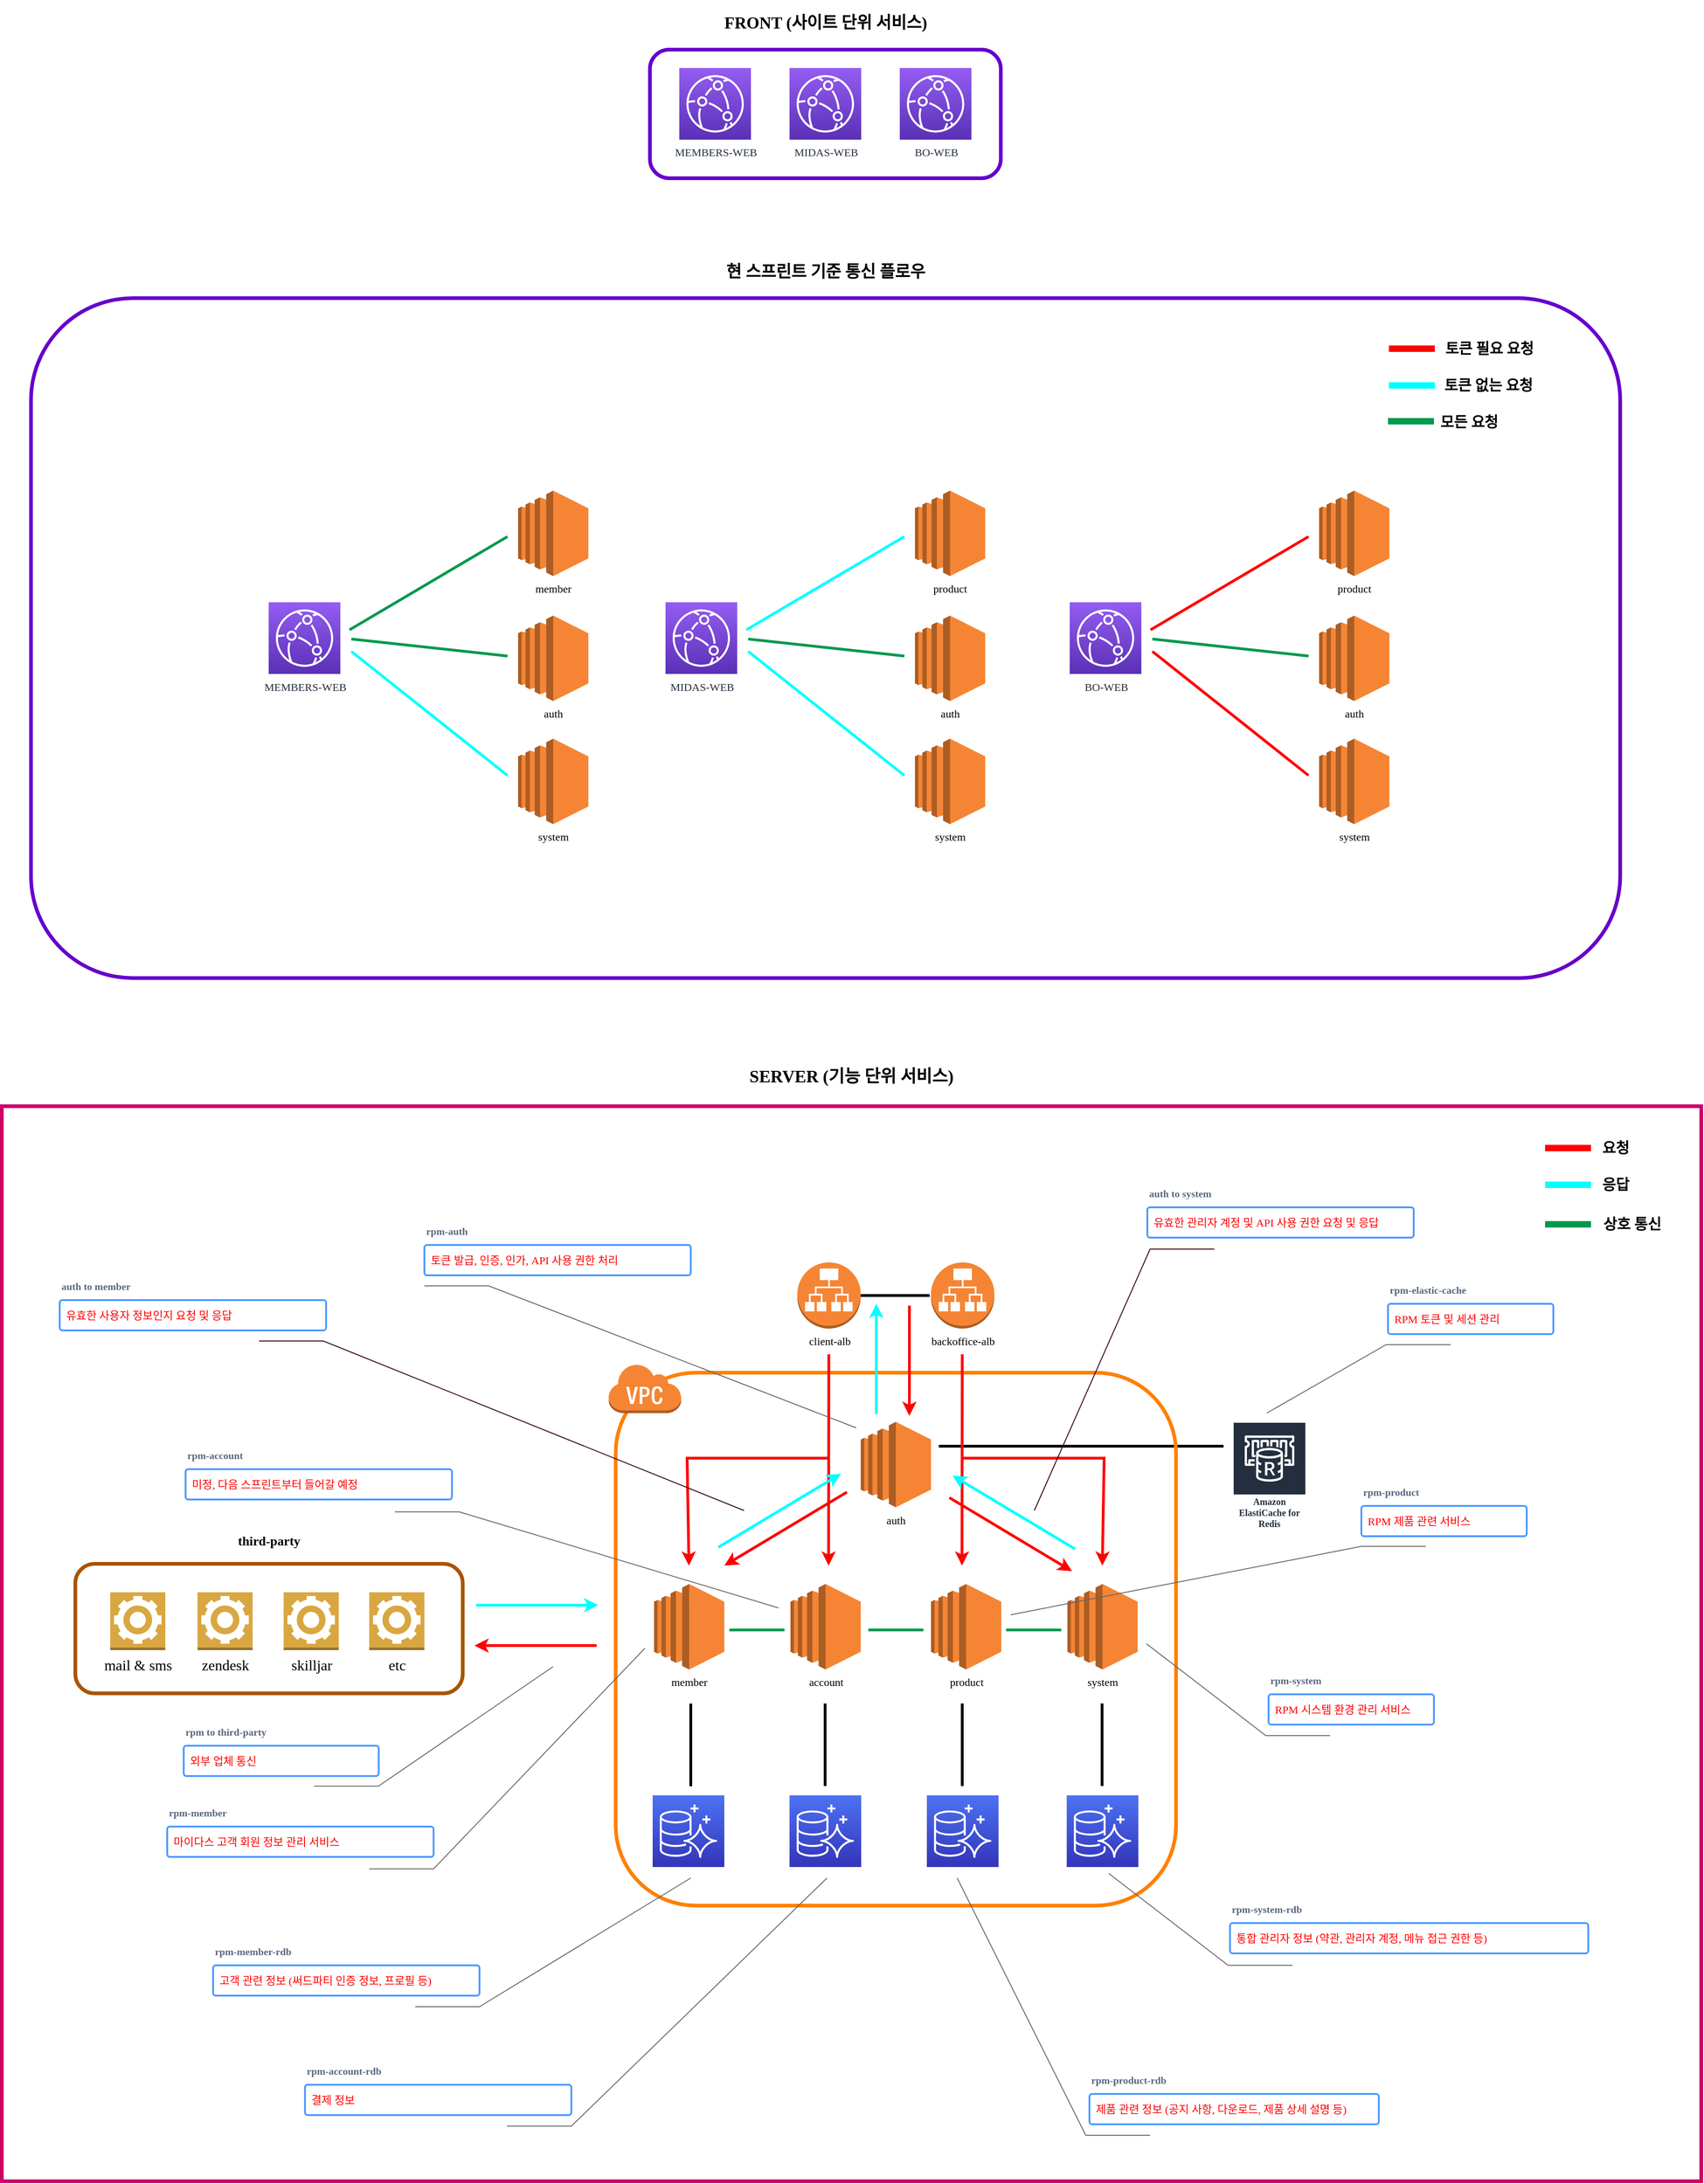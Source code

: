 <mxfile version="20.2.5" type="github">
  <diagram id="CEDhhPOFZJCGy8is60iT" name="페이지-1">
    <mxGraphModel dx="4264" dy="3039" grid="1" gridSize="10" guides="1" tooltips="1" connect="1" arrows="1" fold="1" page="1" pageScale="1" pageWidth="827" pageHeight="1169" math="0" shadow="0">
      <root>
        <mxCell id="0" />
        <mxCell id="1" parent="0" />
        <mxCell id="Dzdg2uz1OPXHUZHbZTjD-116" value="&lt;h2&gt;현 스프린트 기준 통신 플로우&lt;/h2&gt;" style="rounded=1;whiteSpace=wrap;fillColor=none;strokeWidth=4;strokeColor=#6600CC;labelPosition=center;verticalLabelPosition=top;align=center;verticalAlign=bottom;fontFamily=Tahoma;html=1;fontStyle=1" vertex="1" parent="1">
          <mxGeometry x="-528.25" y="-599.5" width="1730" height="740" as="geometry" />
        </mxCell>
        <mxCell id="Dzdg2uz1OPXHUZHbZTjD-112" value="&lt;h3&gt;&lt;font color=&quot;#000000&quot;&gt;SERVER (기능 단위 서비스)&lt;/font&gt;&lt;/h3&gt;" style="rounded=0;whiteSpace=wrap;html=1;fontFamily=Tahoma;fontSize=16;fontColor=#FF0000;strokeColor=#CC0066;strokeWidth=4;fillColor=none;labelPosition=center;verticalLabelPosition=top;align=center;verticalAlign=bottom;" vertex="1" parent="1">
          <mxGeometry x="-560" y="280" width="1850" height="1170" as="geometry" />
        </mxCell>
        <mxCell id="Dzdg2uz1OPXHUZHbZTjD-134" value="&lt;h3&gt;third-party&lt;/h3&gt;" style="rounded=1;whiteSpace=wrap;fillColor=none;strokeWidth=4;strokeColor=#A85400;labelPosition=center;verticalLabelPosition=top;align=center;verticalAlign=bottom;fontFamily=Tahoma;html=1;fontStyle=1;fontColor=#000000;" vertex="1" parent="1">
          <mxGeometry x="-480" y="778" width="421.75" height="141" as="geometry" />
        </mxCell>
        <mxCell id="Dzdg2uz1OPXHUZHbZTjD-1" value="&lt;h2&gt;FRONT (사이트 단위 서비스)&lt;/h2&gt;" style="rounded=1;whiteSpace=wrap;fillColor=none;strokeWidth=4;strokeColor=#6600CC;labelPosition=center;verticalLabelPosition=top;align=center;verticalAlign=bottom;fontFamily=Tahoma;html=1;fontStyle=1" vertex="1" parent="1">
          <mxGeometry x="145.5" y="-870" width="382" height="140" as="geometry" />
        </mxCell>
        <mxCell id="Dzdg2uz1OPXHUZHbZTjD-45" value="" style="endArrow=none;html=1;rounded=0;fontFamily=Tahoma;fontSize=16;fontColor=#FF0000;strokeColor=#000000;strokeWidth=3;entryX=0.134;entryY=0.621;entryDx=0;entryDy=0;entryPerimeter=0;" edge="1" parent="1">
          <mxGeometry width="50" height="50" relative="1" as="geometry">
            <mxPoint x="770" y="650" as="sourcePoint" />
            <mxPoint x="460" y="650" as="targetPoint" />
          </mxGeometry>
        </mxCell>
        <mxCell id="Dzdg2uz1OPXHUZHbZTjD-18" value="&lt;h3&gt;&lt;br&gt;&lt;/h3&gt;" style="rounded=1;whiteSpace=wrap;fillColor=none;strokeWidth=4;strokeColor=#FF8000;labelPosition=center;verticalLabelPosition=top;align=center;verticalAlign=bottom;fontFamily=Tahoma;html=1;fontStyle=1;fontColor=#FF8000;" vertex="1" parent="1">
          <mxGeometry x="108.25" y="570" width="610" height="580" as="geometry" />
        </mxCell>
        <mxCell id="5Zf7YVjjMwptCTnezBOh-1" value="MEMBERS-WEB" style="sketch=0;points=[[0,0,0],[0.25,0,0],[0.5,0,0],[0.75,0,0],[1,0,0],[0,1,0],[0.25,1,0],[0.5,1,0],[0.75,1,0],[1,1,0],[0,0.25,0],[0,0.5,0],[0,0.75,0],[1,0.25,0],[1,0.5,0],[1,0.75,0]];outlineConnect=0;fontColor=#232F3E;gradientColor=#945DF2;gradientDirection=north;fillColor=#5A30B5;strokeColor=#ffffff;dashed=0;verticalLabelPosition=bottom;verticalAlign=top;align=center;html=1;fontSize=12;fontStyle=0;aspect=fixed;shape=mxgraph.aws4.resourceIcon;resIcon=mxgraph.aws4.cloudfront;fontFamily=Tahoma;" parent="1" vertex="1">
          <mxGeometry x="177.5" y="-850" width="78" height="78" as="geometry" />
        </mxCell>
        <mxCell id="5Zf7YVjjMwptCTnezBOh-2" value="MIDAS-WEB" style="sketch=0;points=[[0,0,0],[0.25,0,0],[0.5,0,0],[0.75,0,0],[1,0,0],[0,1,0],[0.25,1,0],[0.5,1,0],[0.75,1,0],[1,1,0],[0,0.25,0],[0,0.5,0],[0,0.75,0],[1,0.25,0],[1,0.5,0],[1,0.75,0]];outlineConnect=0;fontColor=#232F3E;gradientColor=#945DF2;gradientDirection=north;fillColor=#5A30B5;strokeColor=#ffffff;dashed=0;verticalLabelPosition=bottom;verticalAlign=top;align=center;html=1;fontSize=12;fontStyle=0;aspect=fixed;shape=mxgraph.aws4.resourceIcon;resIcon=mxgraph.aws4.cloudfront;fontFamily=Tahoma;" parent="1" vertex="1">
          <mxGeometry x="297.5" y="-850" width="78" height="78" as="geometry" />
        </mxCell>
        <mxCell id="5Zf7YVjjMwptCTnezBOh-3" value="BO-WEB" style="sketch=0;points=[[0,0,0],[0.25,0,0],[0.5,0,0],[0.75,0,0],[1,0,0],[0,1,0],[0.25,1,0],[0.5,1,0],[0.75,1,0],[1,1,0],[0,0.25,0],[0,0.5,0],[0,0.75,0],[1,0.25,0],[1,0.5,0],[1,0.75,0]];outlineConnect=0;fontColor=#232F3E;gradientColor=#945DF2;gradientDirection=north;fillColor=#5A30B5;strokeColor=#ffffff;dashed=0;verticalLabelPosition=bottom;verticalAlign=top;align=center;html=1;fontSize=12;fontStyle=0;aspect=fixed;shape=mxgraph.aws4.resourceIcon;resIcon=mxgraph.aws4.cloudfront;fontFamily=Tahoma;" parent="1" vertex="1">
          <mxGeometry x="417.5" y="-850" width="78" height="78" as="geometry" />
        </mxCell>
        <mxCell id="Dzdg2uz1OPXHUZHbZTjD-4" value="client-alb" style="outlineConnect=0;dashed=0;verticalLabelPosition=bottom;verticalAlign=top;align=center;html=1;shape=mxgraph.aws3.application_load_balancer;fillColor=#F58534;gradientColor=none;fontFamily=Tahoma;strokeColor=#FF0000;strokeWidth=4;" vertex="1" parent="1">
          <mxGeometry x="306" y="450" width="69" height="72" as="geometry" />
        </mxCell>
        <mxCell id="Dzdg2uz1OPXHUZHbZTjD-5" value="backoffice-alb" style="outlineConnect=0;dashed=0;verticalLabelPosition=bottom;verticalAlign=top;align=center;html=1;shape=mxgraph.aws3.application_load_balancer;fillColor=#F58534;gradientColor=none;fontFamily=Tahoma;strokeColor=#FF0000;strokeWidth=4;" vertex="1" parent="1">
          <mxGeometry x="451.5" y="450" width="69" height="72" as="geometry" />
        </mxCell>
        <mxCell id="Dzdg2uz1OPXHUZHbZTjD-6" value="auth" style="outlineConnect=0;dashed=0;verticalLabelPosition=bottom;verticalAlign=top;align=center;html=1;shape=mxgraph.aws3.ec2;fillColor=#F58534;gradientColor=none;fontFamily=Tahoma;strokeColor=#FF0000;strokeWidth=4;" vertex="1" parent="1">
          <mxGeometry x="375" y="623.5" width="76.5" height="93" as="geometry" />
        </mxCell>
        <mxCell id="Dzdg2uz1OPXHUZHbZTjD-7" value="member" style="outlineConnect=0;dashed=0;verticalLabelPosition=bottom;verticalAlign=top;align=center;html=1;shape=mxgraph.aws3.ec2;fillColor=#F58534;gradientColor=none;fontFamily=Tahoma;strokeColor=#FF0000;strokeWidth=4;" vertex="1" parent="1">
          <mxGeometry x="150" y="800" width="76.5" height="93" as="geometry" />
        </mxCell>
        <mxCell id="Dzdg2uz1OPXHUZHbZTjD-8" value="account" style="outlineConnect=0;dashed=0;verticalLabelPosition=bottom;verticalAlign=top;align=center;html=1;shape=mxgraph.aws3.ec2;fillColor=#F58534;gradientColor=none;fontFamily=Tahoma;strokeColor=#FF0000;strokeWidth=4;" vertex="1" parent="1">
          <mxGeometry x="298.5" y="800" width="76.5" height="93" as="geometry" />
        </mxCell>
        <mxCell id="Dzdg2uz1OPXHUZHbZTjD-9" value="product" style="outlineConnect=0;dashed=0;verticalLabelPosition=bottom;verticalAlign=top;align=center;html=1;shape=mxgraph.aws3.ec2;fillColor=#F58534;gradientColor=none;fontFamily=Tahoma;strokeColor=#FF0000;strokeWidth=4;" vertex="1" parent="1">
          <mxGeometry x="451.5" y="800" width="76.5" height="93" as="geometry" />
        </mxCell>
        <mxCell id="Dzdg2uz1OPXHUZHbZTjD-10" value="system" style="outlineConnect=0;dashed=0;verticalLabelPosition=bottom;verticalAlign=top;align=center;html=1;shape=mxgraph.aws3.ec2;fillColor=#F58534;gradientColor=none;fontFamily=Tahoma;strokeColor=#FF0000;strokeWidth=4;" vertex="1" parent="1">
          <mxGeometry x="600" y="800" width="76.5" height="93" as="geometry" />
        </mxCell>
        <mxCell id="Dzdg2uz1OPXHUZHbZTjD-12" value="" style="sketch=0;points=[[0,0,0],[0.25,0,0],[0.5,0,0],[0.75,0,0],[1,0,0],[0,1,0],[0.25,1,0],[0.5,1,0],[0.75,1,0],[1,1,0],[0,0.25,0],[0,0.5,0],[0,0.75,0],[1,0.25,0],[1,0.5,0],[1,0.75,0]];outlineConnect=0;fontColor=#232F3E;gradientColor=#4D72F3;gradientDirection=north;fillColor=#3334B9;strokeColor=#ffffff;dashed=0;verticalLabelPosition=bottom;verticalAlign=top;align=center;html=1;fontSize=12;fontStyle=0;aspect=fixed;shape=mxgraph.aws4.resourceIcon;resIcon=mxgraph.aws4.aurora;fontFamily=Tahoma;" vertex="1" parent="1">
          <mxGeometry x="148.5" y="1030" width="78" height="78" as="geometry" />
        </mxCell>
        <mxCell id="Dzdg2uz1OPXHUZHbZTjD-13" value="" style="sketch=0;points=[[0,0,0],[0.25,0,0],[0.5,0,0],[0.75,0,0],[1,0,0],[0,1,0],[0.25,1,0],[0.5,1,0],[0.75,1,0],[1,1,0],[0,0.25,0],[0,0.5,0],[0,0.75,0],[1,0.25,0],[1,0.5,0],[1,0.75,0]];outlineConnect=0;fontColor=#232F3E;gradientColor=#4D72F3;gradientDirection=north;fillColor=#3334B9;strokeColor=#ffffff;dashed=0;verticalLabelPosition=bottom;verticalAlign=top;align=center;html=1;fontSize=12;fontStyle=0;aspect=fixed;shape=mxgraph.aws4.resourceIcon;resIcon=mxgraph.aws4.aurora;fontFamily=Tahoma;" vertex="1" parent="1">
          <mxGeometry x="297.5" y="1030" width="78" height="78" as="geometry" />
        </mxCell>
        <mxCell id="Dzdg2uz1OPXHUZHbZTjD-14" value="" style="sketch=0;points=[[0,0,0],[0.25,0,0],[0.5,0,0],[0.75,0,0],[1,0,0],[0,1,0],[0.25,1,0],[0.5,1,0],[0.75,1,0],[1,1,0],[0,0.25,0],[0,0.5,0],[0,0.75,0],[1,0.25,0],[1,0.5,0],[1,0.75,0]];outlineConnect=0;fontColor=#232F3E;gradientColor=#4D72F3;gradientDirection=north;fillColor=#3334B9;strokeColor=#ffffff;dashed=0;verticalLabelPosition=bottom;verticalAlign=top;align=center;html=1;fontSize=12;fontStyle=0;aspect=fixed;shape=mxgraph.aws4.resourceIcon;resIcon=mxgraph.aws4.aurora;fontFamily=Tahoma;" vertex="1" parent="1">
          <mxGeometry x="447" y="1030" width="78" height="78" as="geometry" />
        </mxCell>
        <mxCell id="Dzdg2uz1OPXHUZHbZTjD-15" value="" style="sketch=0;points=[[0,0,0],[0.25,0,0],[0.5,0,0],[0.75,0,0],[1,0,0],[0,1,0],[0.25,1,0],[0.5,1,0],[0.75,1,0],[1,1,0],[0,0.25,0],[0,0.5,0],[0,0.75,0],[1,0.25,0],[1,0.5,0],[1,0.75,0]];outlineConnect=0;fontColor=#232F3E;gradientColor=#4D72F3;gradientDirection=north;fillColor=#3334B9;strokeColor=#ffffff;dashed=0;verticalLabelPosition=bottom;verticalAlign=top;align=center;html=1;fontSize=12;fontStyle=0;aspect=fixed;shape=mxgraph.aws4.resourceIcon;resIcon=mxgraph.aws4.aurora;fontFamily=Tahoma;" vertex="1" parent="1">
          <mxGeometry x="599.25" y="1030" width="78" height="78" as="geometry" />
        </mxCell>
        <mxCell id="Dzdg2uz1OPXHUZHbZTjD-16" value="Amazon ElastiCache for Redis" style="sketch=0;outlineConnect=0;fontColor=#232F3E;gradientColor=none;strokeColor=#ffffff;fillColor=#232F3E;dashed=0;verticalLabelPosition=middle;verticalAlign=bottom;align=center;html=1;whiteSpace=wrap;fontSize=10;fontStyle=1;spacing=3;shape=mxgraph.aws4.productIcon;prIcon=mxgraph.aws4.elasticache_for_redis;fontFamily=Tahoma;" vertex="1" parent="1">
          <mxGeometry x="780" y="623.5" width="80" height="120" as="geometry" />
        </mxCell>
        <mxCell id="Dzdg2uz1OPXHUZHbZTjD-17" value="" style="outlineConnect=0;dashed=0;verticalLabelPosition=bottom;verticalAlign=top;align=center;html=1;shape=mxgraph.aws3.virtual_private_cloud;fillColor=#F58534;gradientColor=none;fontFamily=Tahoma;strokeColor=#FF0000;strokeWidth=4;" vertex="1" parent="1">
          <mxGeometry x="100" y="560" width="79.5" height="54" as="geometry" />
        </mxCell>
        <mxCell id="Dzdg2uz1OPXHUZHbZTjD-22" value="" style="endArrow=none;html=1;rounded=0;fontFamily=Tahoma;fontColor=#FF8000;strokeWidth=7;strokeColor=#00FFFF;" edge="1" parent="1">
          <mxGeometry width="50" height="50" relative="1" as="geometry">
            <mxPoint x="1120" y="365.5" as="sourcePoint" />
            <mxPoint x="1170" y="365.5" as="targetPoint" />
          </mxGeometry>
        </mxCell>
        <mxCell id="Dzdg2uz1OPXHUZHbZTjD-23" value="" style="endArrow=none;html=1;rounded=0;fontFamily=Tahoma;fontColor=#000000;strokeWidth=7;strokeColor=#FF0000;fontStyle=1;labelPosition=right;verticalLabelPosition=middle;align=left;verticalAlign=middle;spacingRight=10;" edge="1" parent="1">
          <mxGeometry width="50" height="50" relative="1" as="geometry">
            <mxPoint x="1120" y="325.5" as="sourcePoint" />
            <mxPoint x="1170" y="325.5" as="targetPoint" />
            <Array as="points">
              <mxPoint x="1150" y="325.5" />
            </Array>
          </mxGeometry>
        </mxCell>
        <mxCell id="Dzdg2uz1OPXHUZHbZTjD-24" value="&lt;span style=&quot;font-size: 16px;&quot;&gt;요청&lt;/span&gt;" style="text;html=1;strokeColor=none;fillColor=none;align=center;verticalAlign=middle;whiteSpace=wrap;rounded=0;fontFamily=Tahoma;fontColor=#000000;fontStyle=1;fontSize=16;" vertex="1" parent="1">
          <mxGeometry x="1167" y="310" width="60" height="30" as="geometry" />
        </mxCell>
        <mxCell id="Dzdg2uz1OPXHUZHbZTjD-25" value="&lt;span style=&quot;font-size: 16px;&quot;&gt;응답&lt;/span&gt;" style="text;html=1;strokeColor=none;fillColor=none;align=center;verticalAlign=middle;whiteSpace=wrap;rounded=0;fontFamily=Tahoma;fontColor=#000000;fontStyle=1;fontSize=16;" vertex="1" parent="1">
          <mxGeometry x="1167" y="350" width="60" height="30" as="geometry" />
        </mxCell>
        <mxCell id="Dzdg2uz1OPXHUZHbZTjD-27" value="" style="endArrow=none;html=1;rounded=0;fontFamily=Tahoma;fontSize=16;fontColor=#000000;strokeColor=#000000;strokeWidth=3;exitX=1;exitY=0.5;exitDx=0;exitDy=0;exitPerimeter=0;" edge="1" parent="1" source="Dzdg2uz1OPXHUZHbZTjD-4">
          <mxGeometry width="50" height="50" relative="1" as="geometry">
            <mxPoint x="390" y="620" as="sourcePoint" />
            <mxPoint x="450" y="486" as="targetPoint" />
          </mxGeometry>
        </mxCell>
        <mxCell id="Dzdg2uz1OPXHUZHbZTjD-30" value="" style="endArrow=classic;html=1;rounded=0;fontFamily=Tahoma;fontColor=#FF8000;strokeWidth=3;strokeColor=#00FFFF;" edge="1" parent="1">
          <mxGeometry width="50" height="50" relative="1" as="geometry">
            <mxPoint x="392" y="615" as="sourcePoint" />
            <mxPoint x="392" y="495" as="targetPoint" />
          </mxGeometry>
        </mxCell>
        <mxCell id="Dzdg2uz1OPXHUZHbZTjD-31" value="" style="endArrow=classic;html=1;rounded=0;fontFamily=Tahoma;fontColor=#FF0000;strokeWidth=3;strokeColor=#FF0000;" edge="1" parent="1">
          <mxGeometry width="50" height="50" relative="1" as="geometry">
            <mxPoint x="428" y="497" as="sourcePoint" />
            <mxPoint x="428" y="617" as="targetPoint" />
          </mxGeometry>
        </mxCell>
        <mxCell id="Dzdg2uz1OPXHUZHbZTjD-32" value="" style="endArrow=classic;html=1;rounded=0;fontFamily=Tahoma;fontColor=#FF0000;strokeWidth=3;strokeColor=#FF0000;entryX=0.618;entryY=0.362;entryDx=0;entryDy=0;entryPerimeter=0;" edge="1" parent="1" target="Dzdg2uz1OPXHUZHbZTjD-18">
          <mxGeometry width="50" height="50" relative="1" as="geometry">
            <mxPoint x="485.5" y="550" as="sourcePoint" />
            <mxPoint x="485.5" y="670" as="targetPoint" />
          </mxGeometry>
        </mxCell>
        <mxCell id="Dzdg2uz1OPXHUZHbZTjD-34" value="" style="endArrow=classic;html=1;rounded=0;fontFamily=Tahoma;fontColor=#FF0000;strokeWidth=3;strokeColor=#FF0000;" edge="1" parent="1">
          <mxGeometry width="50" height="50" relative="1" as="geometry">
            <mxPoint x="485.77" y="663.04" as="sourcePoint" />
            <mxPoint x="638" y="780" as="targetPoint" />
            <Array as="points">
              <mxPoint x="640" y="663" />
            </Array>
          </mxGeometry>
        </mxCell>
        <mxCell id="Dzdg2uz1OPXHUZHbZTjD-35" value="" style="endArrow=classic;html=1;rounded=0;fontFamily=Tahoma;fontColor=#FF0000;strokeWidth=3;strokeColor=#FF0000;entryX=0.618;entryY=0.362;entryDx=0;entryDy=0;entryPerimeter=0;" edge="1" parent="1">
          <mxGeometry width="50" height="50" relative="1" as="geometry">
            <mxPoint x="340.27" y="550" as="sourcePoint" />
            <mxPoint x="340.0" y="779.96" as="targetPoint" />
          </mxGeometry>
        </mxCell>
        <mxCell id="Dzdg2uz1OPXHUZHbZTjD-36" value="" style="endArrow=classic;html=1;rounded=0;fontFamily=Tahoma;fontColor=#FF0000;strokeWidth=3;strokeColor=#FF0000;" edge="1" parent="1">
          <mxGeometry width="50" height="50" relative="1" as="geometry">
            <mxPoint x="340.23" y="663.04" as="sourcePoint" />
            <mxPoint x="188.0" y="780" as="targetPoint" />
            <Array as="points">
              <mxPoint x="186.0" y="663" />
            </Array>
          </mxGeometry>
        </mxCell>
        <mxCell id="Dzdg2uz1OPXHUZHbZTjD-39" value="" style="endArrow=none;html=1;rounded=0;fontFamily=Tahoma;fontSize=16;fontColor=#FF0000;strokeColor=#000000;strokeWidth=3;entryX=0.134;entryY=0.621;entryDx=0;entryDy=0;entryPerimeter=0;exitX=0.134;exitY=0.776;exitDx=0;exitDy=0;exitPerimeter=0;" edge="1" parent="1" source="Dzdg2uz1OPXHUZHbZTjD-18" target="Dzdg2uz1OPXHUZHbZTjD-18">
          <mxGeometry width="50" height="50" relative="1" as="geometry">
            <mxPoint x="171" y="1000" as="sourcePoint" />
            <mxPoint x="221" y="950" as="targetPoint" />
          </mxGeometry>
        </mxCell>
        <mxCell id="Dzdg2uz1OPXHUZHbZTjD-42" value="" style="endArrow=none;html=1;rounded=0;fontFamily=Tahoma;fontSize=16;fontColor=#FF0000;strokeColor=#000000;strokeWidth=3;entryX=0.134;entryY=0.621;entryDx=0;entryDy=0;entryPerimeter=0;exitX=0.134;exitY=0.776;exitDx=0;exitDy=0;exitPerimeter=0;" edge="1" parent="1">
          <mxGeometry width="50" height="50" relative="1" as="geometry">
            <mxPoint x="336.25" y="1019.9" as="sourcePoint" />
            <mxPoint x="336.25" y="930.0" as="targetPoint" />
          </mxGeometry>
        </mxCell>
        <mxCell id="Dzdg2uz1OPXHUZHbZTjD-43" value="" style="endArrow=none;html=1;rounded=0;fontFamily=Tahoma;fontSize=16;fontColor=#FF0000;strokeColor=#000000;strokeWidth=3;entryX=0.134;entryY=0.621;entryDx=0;entryDy=0;entryPerimeter=0;exitX=0.134;exitY=0.776;exitDx=0;exitDy=0;exitPerimeter=0;" edge="1" parent="1">
          <mxGeometry width="50" height="50" relative="1" as="geometry">
            <mxPoint x="485.5" y="1019.9" as="sourcePoint" />
            <mxPoint x="485.5" y="930" as="targetPoint" />
          </mxGeometry>
        </mxCell>
        <mxCell id="Dzdg2uz1OPXHUZHbZTjD-44" value="" style="endArrow=none;html=1;rounded=0;fontFamily=Tahoma;fontSize=16;fontColor=#FF0000;strokeColor=#000000;strokeWidth=3;entryX=0.134;entryY=0.621;entryDx=0;entryDy=0;entryPerimeter=0;exitX=0.134;exitY=0.776;exitDx=0;exitDy=0;exitPerimeter=0;" edge="1" parent="1">
          <mxGeometry width="50" height="50" relative="1" as="geometry">
            <mxPoint x="637.75" y="1019.9" as="sourcePoint" />
            <mxPoint x="637.75" y="930" as="targetPoint" />
          </mxGeometry>
        </mxCell>
        <mxCell id="Dzdg2uz1OPXHUZHbZTjD-49" value="" style="strokeWidth=1;shadow=0;dashed=0;align=center;html=1;shape=mxgraph.mockup.text.callout;linkText=;textSize=17;textColor=#666666;callDir=NW;callStyle=line;fontSize=17;fontColor=#666666;align=left;verticalAlign=top;strokeColor=#666666;fontFamily=Tahoma;fillColor=none;" vertex="1" parent="1">
          <mxGeometry x="-100" y="450" width="470" height="180" as="geometry" />
        </mxCell>
        <mxCell id="Dzdg2uz1OPXHUZHbZTjD-50" value="rpm-auth" style="fillColor=none;strokeColor=none;html=1;fontSize=11;fontStyle=0;align=left;fontColor=#596780;fontStyle=1;fontSize=11;fontFamily=Tahoma;" vertex="1" parent="1">
          <mxGeometry x="-100" y="406" width="240" height="20" as="geometry" />
        </mxCell>
        <mxCell id="Dzdg2uz1OPXHUZHbZTjD-51" value="토큰 발급, 인증, 인가, API 사용 권한 처리" style="rounded=1;arcSize=9;align=left;spacingLeft=5;strokeColor=#4C9AFF;html=1;strokeWidth=2;fontSize=12;fontFamily=Tahoma;fontColor=#FF0000;fillColor=none;" vertex="1" parent="1">
          <mxGeometry x="-100" y="431" width="290" height="33" as="geometry" />
        </mxCell>
        <mxCell id="Dzdg2uz1OPXHUZHbZTjD-52" value="" style="strokeWidth=1;shadow=0;dashed=0;align=center;html=1;shape=mxgraph.mockup.text.callout;linkText=;textSize=17;textColor=#666666;callDir=SW;callStyle=line;fontSize=17;fontColor=#666666;align=left;verticalAlign=bottom;strokeColor=#666666;fontFamily=Tahoma;fillColor=none;" vertex="1" parent="1">
          <mxGeometry x="-160" y="870" width="300" height="240" as="geometry" />
        </mxCell>
        <mxCell id="Dzdg2uz1OPXHUZHbZTjD-54" value="rpm-member" style="fillColor=none;strokeColor=none;html=1;fontSize=11;fontStyle=0;align=left;fontColor=#596780;fontStyle=1;fontSize=11;fontFamily=Tahoma;" vertex="1" parent="1">
          <mxGeometry x="-380" y="1039" width="240" height="20" as="geometry" />
        </mxCell>
        <mxCell id="Dzdg2uz1OPXHUZHbZTjD-55" value="마이다스 고객 회원 정보 관리 서비스" style="rounded=1;arcSize=9;align=left;spacingLeft=5;strokeColor=#4C9AFF;html=1;strokeWidth=2;fontSize=12;fontFamily=Tahoma;fontColor=#FF0000;fillColor=none;" vertex="1" parent="1">
          <mxGeometry x="-380" y="1064" width="290" height="33" as="geometry" />
        </mxCell>
        <mxCell id="Dzdg2uz1OPXHUZHbZTjD-56" value="" style="strokeWidth=1;shadow=0;dashed=0;align=center;html=1;shape=mxgraph.mockup.text.callout;linkText=;textSize=17;textColor=#666666;callDir=SW;callStyle=line;fontSize=17;fontColor=#666666;align=left;verticalAlign=bottom;strokeColor=#666666;fontFamily=Tahoma;fillColor=none;" vertex="1" parent="1">
          <mxGeometry x="-110" y="1120" width="300" height="140" as="geometry" />
        </mxCell>
        <mxCell id="Dzdg2uz1OPXHUZHbZTjD-57" value="rpm-member-rdb" style="fillColor=none;strokeColor=none;html=1;fontSize=11;fontStyle=0;align=left;fontColor=#596780;fontStyle=1;fontSize=11;fontFamily=Tahoma;" vertex="1" parent="1">
          <mxGeometry x="-330" y="1190" width="240" height="20" as="geometry" />
        </mxCell>
        <mxCell id="Dzdg2uz1OPXHUZHbZTjD-58" value="고객 관련 정보 (써드파티 인증 정보, 프로필 등)" style="rounded=1;arcSize=9;align=left;spacingLeft=5;strokeColor=#4C9AFF;html=1;strokeWidth=2;fontSize=12;fontFamily=Tahoma;fontColor=#FF0000;fillColor=none;" vertex="1" parent="1">
          <mxGeometry x="-330" y="1215" width="290" height="33" as="geometry" />
        </mxCell>
        <mxCell id="Dzdg2uz1OPXHUZHbZTjD-59" value="" style="strokeWidth=1;shadow=0;dashed=0;align=center;html=1;shape=mxgraph.mockup.text.callout;linkText=;textSize=17;textColor=#666666;callDir=NW;callStyle=line;fontSize=17;fontColor=#666666;align=left;verticalAlign=top;strokeColor=#666666;fontFamily=Tahoma;fillColor=none;" vertex="1" parent="1">
          <mxGeometry x="-132" y="696" width="417.5" height="130" as="geometry" />
        </mxCell>
        <mxCell id="Dzdg2uz1OPXHUZHbZTjD-61" value="rpm-account" style="fillColor=none;strokeColor=none;html=1;fontSize=11;fontStyle=0;align=left;fontColor=#596780;fontStyle=1;fontSize=11;fontFamily=Tahoma;" vertex="1" parent="1">
          <mxGeometry x="-360" y="650" width="240" height="20" as="geometry" />
        </mxCell>
        <mxCell id="Dzdg2uz1OPXHUZHbZTjD-62" value="미정, 다음 스프린트부터 들어갈 예정" style="rounded=1;arcSize=9;align=left;spacingLeft=5;strokeColor=#4C9AFF;html=1;strokeWidth=2;fontSize=12;fontFamily=Tahoma;fontColor=#FF0000;fillColor=none;" vertex="1" parent="1">
          <mxGeometry x="-360" y="675" width="290" height="33" as="geometry" />
        </mxCell>
        <mxCell id="Dzdg2uz1OPXHUZHbZTjD-63" value="" style="strokeWidth=1;shadow=0;dashed=0;align=center;html=1;shape=mxgraph.mockup.text.callout;linkText=;textSize=17;textColor=#666666;callDir=SW;callStyle=line;fontSize=17;fontColor=#666666;align=left;verticalAlign=bottom;strokeColor=#666666;fontFamily=Tahoma;fillColor=none;" vertex="1" parent="1">
          <mxGeometry x="-10" y="1120" width="348.25" height="270" as="geometry" />
        </mxCell>
        <mxCell id="Dzdg2uz1OPXHUZHbZTjD-64" value="rpm-account-rdb" style="fillColor=none;strokeColor=none;html=1;fontSize=11;fontStyle=0;align=left;fontColor=#596780;fontStyle=1;fontSize=11;fontFamily=Tahoma;" vertex="1" parent="1">
          <mxGeometry x="-230" y="1320" width="240" height="20" as="geometry" />
        </mxCell>
        <mxCell id="Dzdg2uz1OPXHUZHbZTjD-65" value="결제 정보" style="rounded=1;arcSize=9;align=left;spacingLeft=5;strokeColor=#4C9AFF;html=1;strokeWidth=2;fontSize=12;fontFamily=Tahoma;fontColor=#FF0000;fillColor=none;" vertex="1" parent="1">
          <mxGeometry x="-230" y="1345" width="290" height="33" as="geometry" />
        </mxCell>
        <mxCell id="Dzdg2uz1OPXHUZHbZTjD-66" value="" style="strokeWidth=1;shadow=0;dashed=0;align=center;html=1;shape=mxgraph.mockup.text.callout;linkText=;textSize=17;textColor=#666666;callDir=NE;callStyle=line;fontSize=17;fontColor=#666666;align=right;verticalAlign=top;strokeColor=#666666;fontFamily=Tahoma;fillColor=none;" vertex="1" parent="1">
          <mxGeometry x="538.25" y="733.5" width="451.75" height="100" as="geometry" />
        </mxCell>
        <mxCell id="Dzdg2uz1OPXHUZHbZTjD-68" value="rpm-system" style="fillColor=none;strokeColor=none;html=1;fontSize=11;fontStyle=0;align=left;fontColor=#596780;fontStyle=1;fontSize=11;fontFamily=Tahoma;" vertex="1" parent="1">
          <mxGeometry x="819" y="895" width="240" height="20" as="geometry" />
        </mxCell>
        <mxCell id="Dzdg2uz1OPXHUZHbZTjD-69" value="RPM 시스템 환경 관리 서비스" style="rounded=1;arcSize=9;align=left;spacingLeft=5;strokeColor=#4C9AFF;html=1;strokeWidth=2;fontSize=12;fontFamily=Tahoma;fontColor=#FF0000;fillColor=none;" vertex="1" parent="1">
          <mxGeometry x="819" y="920" width="180" height="33" as="geometry" />
        </mxCell>
        <mxCell id="Dzdg2uz1OPXHUZHbZTjD-70" value="" style="strokeWidth=1;shadow=0;dashed=0;align=center;html=1;shape=mxgraph.mockup.text.callout;linkText=;textSize=17;textColor=#666666;callDir=SE;callStyle=line;fontSize=17;fontColor=#666666;align=right;verticalAlign=bottom;strokeColor=#666666;fontFamily=Tahoma;fillColor=none;" vertex="1" parent="1">
          <mxGeometry x="480" y="1120" width="210" height="280" as="geometry" />
        </mxCell>
        <mxCell id="Dzdg2uz1OPXHUZHbZTjD-71" value="rpm-system-rdb" style="fillColor=none;strokeColor=none;html=1;fontSize=11;fontStyle=0;align=left;fontColor=#596780;fontStyle=1;fontSize=11;fontFamily=Tahoma;" vertex="1" parent="1">
          <mxGeometry x="777" y="1144" width="240" height="20" as="geometry" />
        </mxCell>
        <mxCell id="Dzdg2uz1OPXHUZHbZTjD-72" value="통합 관리자 정보 (약관, 관리자 계정, 메뉴 접근 권한 등)&amp;nbsp;" style="rounded=1;arcSize=9;align=left;spacingLeft=5;strokeColor=#4C9AFF;html=1;strokeWidth=2;fontSize=12;fontFamily=Tahoma;fontColor=#FF0000;fillColor=none;" vertex="1" parent="1">
          <mxGeometry x="777" y="1169" width="390" height="33" as="geometry" />
        </mxCell>
        <mxCell id="Dzdg2uz1OPXHUZHbZTjD-74" value="" style="strokeWidth=1;shadow=0;dashed=0;align=center;html=1;shape=mxgraph.mockup.text.callout;linkText=;textSize=17;textColor=#666666;callDir=SE;callStyle=line;fontSize=17;fontColor=#666666;align=right;verticalAlign=bottom;strokeColor=#666666;fontFamily=Tahoma;fillColor=none;" vertex="1" parent="1">
          <mxGeometry x="645" y="1115" width="200" height="100" as="geometry" />
        </mxCell>
        <mxCell id="Dzdg2uz1OPXHUZHbZTjD-75" value="rpm-product-rdb" style="fillColor=none;strokeColor=none;html=1;fontSize=11;fontStyle=0;align=left;fontColor=#596780;fontStyle=1;fontSize=11;fontFamily=Tahoma;" vertex="1" parent="1">
          <mxGeometry x="624" y="1330" width="240" height="20" as="geometry" />
        </mxCell>
        <mxCell id="Dzdg2uz1OPXHUZHbZTjD-76" value="제품 관련 정보 (공지 사항, 다운로드, 제품 상세 설명 등)" style="rounded=1;arcSize=9;align=left;spacingLeft=5;strokeColor=#4C9AFF;html=1;strokeWidth=2;fontSize=12;fontFamily=Tahoma;fontColor=#FF0000;fillColor=none;" vertex="1" parent="1">
          <mxGeometry x="624" y="1355" width="315" height="33" as="geometry" />
        </mxCell>
        <mxCell id="Dzdg2uz1OPXHUZHbZTjD-77" value="" style="strokeWidth=1;shadow=0;dashed=0;align=center;html=1;shape=mxgraph.mockup.text.callout;linkText=;textSize=17;textColor=#666666;callDir=SE;callStyle=line;fontSize=17;fontColor=#666666;align=right;verticalAlign=bottom;strokeColor=#666666;fontFamily=Tahoma;fillColor=none;" vertex="1" parent="1">
          <mxGeometry x="686" y="865" width="200" height="100" as="geometry" />
        </mxCell>
        <mxCell id="Dzdg2uz1OPXHUZHbZTjD-80" value="" style="strokeWidth=1;shadow=0;dashed=0;align=center;html=1;shape=mxgraph.mockup.text.callout;linkText=;textSize=17;textColor=#666666;callDir=NE;callStyle=line;fontSize=17;fontColor=#666666;align=right;verticalAlign=top;strokeColor=#666666;fontFamily=Tahoma;fillColor=none;" vertex="1" parent="1">
          <mxGeometry x="817" y="514" width="200" height="100" as="geometry" />
        </mxCell>
        <mxCell id="Dzdg2uz1OPXHUZHbZTjD-81" value="rpm-elastic-cache" style="fillColor=none;strokeColor=none;html=1;fontSize=11;fontStyle=0;align=left;fontColor=#596780;fontStyle=1;fontSize=11;fontFamily=Tahoma;" vertex="1" parent="1">
          <mxGeometry x="949" y="470" width="240" height="20" as="geometry" />
        </mxCell>
        <mxCell id="Dzdg2uz1OPXHUZHbZTjD-82" value="RPM 토큰 및 세션 관리" style="rounded=1;arcSize=9;align=left;spacingLeft=5;strokeColor=#4C9AFF;html=1;strokeWidth=2;fontSize=12;fontFamily=Tahoma;fontColor=#FF0000;fillColor=none;" vertex="1" parent="1">
          <mxGeometry x="949" y="495" width="180" height="33" as="geometry" />
        </mxCell>
        <mxCell id="Dzdg2uz1OPXHUZHbZTjD-85" value="" style="endArrow=classic;html=1;rounded=0;fontFamily=Tahoma;fontColor=#FF0000;strokeWidth=3;strokeColor=#FF0000;" edge="1" parent="1">
          <mxGeometry width="50" height="50" relative="1" as="geometry">
            <mxPoint x="360" y="700" as="sourcePoint" />
            <mxPoint x="226.5" y="780" as="targetPoint" />
          </mxGeometry>
        </mxCell>
        <mxCell id="Dzdg2uz1OPXHUZHbZTjD-87" value="" style="endArrow=classic;html=1;rounded=0;fontFamily=Tahoma;fontColor=#FF0000;strokeWidth=3;strokeColor=#00FFFF;" edge="1" parent="1">
          <mxGeometry width="50" height="50" relative="1" as="geometry">
            <mxPoint x="220" y="760" as="sourcePoint" />
            <mxPoint x="353.5" y="680" as="targetPoint" />
          </mxGeometry>
        </mxCell>
        <mxCell id="Dzdg2uz1OPXHUZHbZTjD-88" value="" style="endArrow=classic;html=1;rounded=0;fontFamily=Tahoma;fontColor=#FF0000;strokeWidth=3;strokeColor=#FF0000;" edge="1" parent="1">
          <mxGeometry width="50" height="50" relative="1" as="geometry">
            <mxPoint x="471.5" y="706" as="sourcePoint" />
            <mxPoint x="605" y="786" as="targetPoint" />
          </mxGeometry>
        </mxCell>
        <mxCell id="Dzdg2uz1OPXHUZHbZTjD-89" value="" style="endArrow=classic;html=1;rounded=0;fontFamily=Tahoma;fontColor=#FF0000;strokeWidth=3;strokeColor=#00FFFF;" edge="1" parent="1">
          <mxGeometry width="50" height="50" relative="1" as="geometry">
            <mxPoint x="608.5" y="762" as="sourcePoint" />
            <mxPoint x="475" y="682" as="targetPoint" />
          </mxGeometry>
        </mxCell>
        <mxCell id="Dzdg2uz1OPXHUZHbZTjD-90" value="rpm-product" style="fillColor=none;strokeColor=none;html=1;fontSize=11;fontStyle=0;align=left;fontColor=#596780;fontStyle=1;fontSize=11;fontFamily=Tahoma;" vertex="1" parent="1">
          <mxGeometry x="920" y="690" width="240" height="20" as="geometry" />
        </mxCell>
        <mxCell id="Dzdg2uz1OPXHUZHbZTjD-91" value="RPM 제품 관련 서비스" style="rounded=1;arcSize=9;align=left;spacingLeft=5;strokeColor=#4C9AFF;html=1;strokeWidth=2;fontSize=12;fontFamily=Tahoma;fontColor=#FF0000;fillColor=none;" vertex="1" parent="1">
          <mxGeometry x="920" y="715" width="180" height="33" as="geometry" />
        </mxCell>
        <mxCell id="Dzdg2uz1OPXHUZHbZTjD-92" value="" style="strokeWidth=1;shadow=0;dashed=0;align=center;html=1;shape=mxgraph.mockup.text.callout;linkText=;textSize=17;textColor=#666666;callDir=NW;callStyle=line;fontSize=17;fontColor=#666666;align=left;verticalAlign=top;strokeColor=#33001A;fontFamily=Tahoma;fillColor=none;" vertex="1" parent="1">
          <mxGeometry x="-280" y="510" width="528" height="210" as="geometry" />
        </mxCell>
        <mxCell id="Dzdg2uz1OPXHUZHbZTjD-93" value="auth to member" style="fillColor=none;strokeColor=none;html=1;fontSize=11;fontStyle=0;align=left;fontColor=#596780;fontStyle=1;fontSize=11;fontFamily=Tahoma;" vertex="1" parent="1">
          <mxGeometry x="-497" y="466" width="240" height="20" as="geometry" />
        </mxCell>
        <mxCell id="Dzdg2uz1OPXHUZHbZTjD-94" value="유효한 사용자 정보인지 요청 및 응답" style="rounded=1;arcSize=9;align=left;spacingLeft=5;strokeColor=#4C9AFF;html=1;strokeWidth=2;fontSize=12;fontFamily=Tahoma;fontColor=#FF0000;fillColor=none;" vertex="1" parent="1">
          <mxGeometry x="-497" y="491" width="290" height="33" as="geometry" />
        </mxCell>
        <mxCell id="Dzdg2uz1OPXHUZHbZTjD-95" value="" style="strokeWidth=1;shadow=0;dashed=0;align=center;html=1;shape=mxgraph.mockup.text.callout;linkText=;textSize=17;textColor=#666666;callDir=NE;callStyle=line;fontSize=17;fontColor=#666666;align=right;verticalAlign=top;strokeColor=#33001A;fontFamily=Tahoma;fillColor=none;" vertex="1" parent="1">
          <mxGeometry x="564" y="410" width="196" height="310" as="geometry" />
        </mxCell>
        <mxCell id="Dzdg2uz1OPXHUZHbZTjD-96" value="auth to system" style="fillColor=none;strokeColor=none;html=1;fontSize=11;fontStyle=0;align=left;fontColor=#596780;fontStyle=1;fontSize=11;fontFamily=Tahoma;" vertex="1" parent="1">
          <mxGeometry x="687" y="365" width="240" height="20" as="geometry" />
        </mxCell>
        <mxCell id="Dzdg2uz1OPXHUZHbZTjD-97" value="유효한 관리자 계정 및 API 사용 권한 요청 및 응답" style="rounded=1;arcSize=9;align=left;spacingLeft=5;strokeColor=#4C9AFF;html=1;strokeWidth=2;fontSize=12;fontFamily=Tahoma;fontColor=#FF0000;fillColor=none;" vertex="1" parent="1">
          <mxGeometry x="687" y="390" width="290" height="33" as="geometry" />
        </mxCell>
        <mxCell id="Dzdg2uz1OPXHUZHbZTjD-106" value="" style="endArrow=none;html=1;rounded=0;fontFamily=Tahoma;fontColor=#FF8000;strokeWidth=7;strokeColor=#00994D;" edge="1" parent="1">
          <mxGeometry width="50" height="50" relative="1" as="geometry">
            <mxPoint x="1120" y="408.5" as="sourcePoint" />
            <mxPoint x="1170" y="408.5" as="targetPoint" />
          </mxGeometry>
        </mxCell>
        <mxCell id="Dzdg2uz1OPXHUZHbZTjD-107" value="상호 통신" style="text;html=1;strokeColor=none;fillColor=none;align=center;verticalAlign=middle;whiteSpace=wrap;rounded=0;fontFamily=Tahoma;fontColor=#000000;fontStyle=1;fontSize=16;" vertex="1" parent="1">
          <mxGeometry x="1172" y="393" width="86" height="30" as="geometry" />
        </mxCell>
        <mxCell id="Dzdg2uz1OPXHUZHbZTjD-109" value="" style="endArrow=none;html=1;rounded=0;fontFamily=Tahoma;fontSize=16;fontColor=#FF0000;strokeColor=#00994D;strokeWidth=3;" edge="1" parent="1">
          <mxGeometry width="50" height="50" relative="1" as="geometry">
            <mxPoint x="533.25" y="850" as="sourcePoint" />
            <mxPoint x="593.25" y="850" as="targetPoint" />
          </mxGeometry>
        </mxCell>
        <mxCell id="Dzdg2uz1OPXHUZHbZTjD-110" value="" style="endArrow=none;html=1;rounded=0;fontFamily=Tahoma;fontSize=16;fontColor=#FF0000;strokeColor=#00994D;strokeWidth=3;" edge="1" parent="1">
          <mxGeometry width="50" height="50" relative="1" as="geometry">
            <mxPoint x="383.25" y="850" as="sourcePoint" />
            <mxPoint x="443.25" y="850" as="targetPoint" />
          </mxGeometry>
        </mxCell>
        <mxCell id="Dzdg2uz1OPXHUZHbZTjD-111" value="" style="endArrow=none;html=1;rounded=0;fontFamily=Tahoma;fontSize=16;fontColor=#FF0000;strokeColor=#00994D;strokeWidth=3;" edge="1" parent="1">
          <mxGeometry width="50" height="50" relative="1" as="geometry">
            <mxPoint x="232" y="850" as="sourcePoint" />
            <mxPoint x="292" y="850" as="targetPoint" />
          </mxGeometry>
        </mxCell>
        <mxCell id="Dzdg2uz1OPXHUZHbZTjD-113" value="MEMBERS-WEB" style="sketch=0;points=[[0,0,0],[0.25,0,0],[0.5,0,0],[0.75,0,0],[1,0,0],[0,1,0],[0.25,1,0],[0.5,1,0],[0.75,1,0],[1,1,0],[0,0.25,0],[0,0.5,0],[0,0.75,0],[1,0.25,0],[1,0.5,0],[1,0.75,0]];outlineConnect=0;fontColor=#232F3E;gradientColor=#945DF2;gradientDirection=north;fillColor=#5A30B5;strokeColor=#ffffff;dashed=0;verticalLabelPosition=bottom;verticalAlign=top;align=center;html=1;fontSize=12;fontStyle=0;aspect=fixed;shape=mxgraph.aws4.resourceIcon;resIcon=mxgraph.aws4.cloudfront;fontFamily=Tahoma;" vertex="1" parent="1">
          <mxGeometry x="-269.5" y="-268.5" width="78" height="78" as="geometry" />
        </mxCell>
        <mxCell id="Dzdg2uz1OPXHUZHbZTjD-114" value="MIDAS-WEB" style="sketch=0;points=[[0,0,0],[0.25,0,0],[0.5,0,0],[0.75,0,0],[1,0,0],[0,1,0],[0.25,1,0],[0.5,1,0],[0.75,1,0],[1,1,0],[0,0.25,0],[0,0.5,0],[0,0.75,0],[1,0.25,0],[1,0.5,0],[1,0.75,0]];outlineConnect=0;fontColor=#232F3E;gradientColor=#945DF2;gradientDirection=north;fillColor=#5A30B5;strokeColor=#ffffff;dashed=0;verticalLabelPosition=bottom;verticalAlign=top;align=center;html=1;fontSize=12;fontStyle=0;aspect=fixed;shape=mxgraph.aws4.resourceIcon;resIcon=mxgraph.aws4.cloudfront;fontFamily=Tahoma;" vertex="1" parent="1">
          <mxGeometry x="162.5" y="-268.5" width="78" height="78" as="geometry" />
        </mxCell>
        <mxCell id="Dzdg2uz1OPXHUZHbZTjD-115" value="BO-WEB" style="sketch=0;points=[[0,0,0],[0.25,0,0],[0.5,0,0],[0.75,0,0],[1,0,0],[0,1,0],[0.25,1,0],[0.5,1,0],[0.75,1,0],[1,1,0],[0,0.25,0],[0,0.5,0],[0,0.75,0],[1,0.25,0],[1,0.5,0],[1,0.75,0]];outlineConnect=0;fontColor=#232F3E;gradientColor=#945DF2;gradientDirection=north;fillColor=#5A30B5;strokeColor=#ffffff;dashed=0;verticalLabelPosition=bottom;verticalAlign=top;align=center;html=1;fontSize=12;fontStyle=0;aspect=fixed;shape=mxgraph.aws4.resourceIcon;resIcon=mxgraph.aws4.cloudfront;fontFamily=Tahoma;" vertex="1" parent="1">
          <mxGeometry x="602.5" y="-268.5" width="78" height="78" as="geometry" />
        </mxCell>
        <mxCell id="Dzdg2uz1OPXHUZHbZTjD-117" value="" style="endArrow=none;html=1;rounded=0;fontFamily=Tahoma;fontColor=#FF8000;strokeWidth=7;strokeColor=#00FFFF;" edge="1" parent="1">
          <mxGeometry width="50" height="50" relative="1" as="geometry">
            <mxPoint x="950" y="-504.5" as="sourcePoint" />
            <mxPoint x="1000" y="-504.5" as="targetPoint" />
          </mxGeometry>
        </mxCell>
        <mxCell id="Dzdg2uz1OPXHUZHbZTjD-118" value="" style="endArrow=none;html=1;rounded=0;fontFamily=Tahoma;fontColor=#000000;strokeWidth=7;strokeColor=#FF0000;fontStyle=1;labelPosition=right;verticalLabelPosition=middle;align=left;verticalAlign=middle;spacingRight=10;" edge="1" parent="1">
          <mxGeometry width="50" height="50" relative="1" as="geometry">
            <mxPoint x="950" y="-544.5" as="sourcePoint" />
            <mxPoint x="1000" y="-544.5" as="targetPoint" />
            <Array as="points">
              <mxPoint x="980" y="-544.5" />
            </Array>
          </mxGeometry>
        </mxCell>
        <mxCell id="Dzdg2uz1OPXHUZHbZTjD-119" value="토큰 필요 요청" style="text;html=1;strokeColor=none;fillColor=none;align=center;verticalAlign=middle;whiteSpace=wrap;rounded=0;fontFamily=Tahoma;fontColor=#000000;fontStyle=1;fontSize=16;" vertex="1" parent="1">
          <mxGeometry x="1003" y="-560" width="113" height="30" as="geometry" />
        </mxCell>
        <mxCell id="Dzdg2uz1OPXHUZHbZTjD-120" value="토큰 없는 요청" style="text;html=1;strokeColor=none;fillColor=none;align=center;verticalAlign=middle;whiteSpace=wrap;rounded=0;fontFamily=Tahoma;fontColor=#000000;fontStyle=1;fontSize=16;" vertex="1" parent="1">
          <mxGeometry x="997" y="-520" width="123" height="30" as="geometry" />
        </mxCell>
        <mxCell id="Dzdg2uz1OPXHUZHbZTjD-121" value="member" style="outlineConnect=0;dashed=0;verticalLabelPosition=bottom;verticalAlign=top;align=center;html=1;shape=mxgraph.aws3.ec2;fillColor=#F58534;gradientColor=none;fontFamily=Tahoma;strokeColor=#FF0000;strokeWidth=4;" vertex="1" parent="1">
          <mxGeometry x="2" y="-390" width="76.5" height="93" as="geometry" />
        </mxCell>
        <mxCell id="Dzdg2uz1OPXHUZHbZTjD-124" value="system" style="outlineConnect=0;dashed=0;verticalLabelPosition=bottom;verticalAlign=top;align=center;html=1;shape=mxgraph.aws3.ec2;fillColor=#F58534;gradientColor=none;fontFamily=Tahoma;strokeColor=#FF0000;strokeWidth=4;" vertex="1" parent="1">
          <mxGeometry x="2" y="-120" width="76.5" height="93" as="geometry" />
        </mxCell>
        <mxCell id="Dzdg2uz1OPXHUZHbZTjD-126" value="auth" style="outlineConnect=0;dashed=0;verticalLabelPosition=bottom;verticalAlign=top;align=center;html=1;shape=mxgraph.aws3.ec2;fillColor=#F58534;gradientColor=none;fontFamily=Tahoma;strokeColor=#FF0000;strokeWidth=4;" vertex="1" parent="1">
          <mxGeometry x="2" y="-254" width="76.5" height="93" as="geometry" />
        </mxCell>
        <mxCell id="Dzdg2uz1OPXHUZHbZTjD-129" value="" style="endArrow=none;html=1;rounded=0;fontFamily=Tahoma;fontColor=#FF8000;strokeWidth=7;strokeColor=#00994D;" edge="1" parent="1">
          <mxGeometry width="50" height="50" relative="1" as="geometry">
            <mxPoint x="949" y="-465.5" as="sourcePoint" />
            <mxPoint x="999" y="-465.5" as="targetPoint" />
          </mxGeometry>
        </mxCell>
        <mxCell id="Dzdg2uz1OPXHUZHbZTjD-130" value="모든 요청" style="text;html=1;strokeColor=none;fillColor=none;align=left;verticalAlign=middle;whiteSpace=wrap;rounded=0;fontFamily=Tahoma;fontColor=#000000;fontStyle=1;fontSize=16;" vertex="1" parent="1">
          <mxGeometry x="1004" y="-480" width="123" height="30" as="geometry" />
        </mxCell>
        <mxCell id="Dzdg2uz1OPXHUZHbZTjD-131" value="etc" style="outlineConnect=0;dashed=0;verticalLabelPosition=bottom;verticalAlign=top;align=center;html=1;shape=mxgraph.aws3.worker;fillColor=#D9A741;gradientColor=none;fontFamily=Tahoma;fontSize=16;fontColor=#000000;strokeColor=#33001A;strokeWidth=4;" vertex="1" parent="1">
          <mxGeometry x="-160" y="809" width="60" height="63" as="geometry" />
        </mxCell>
        <mxCell id="Dzdg2uz1OPXHUZHbZTjD-132" value="skilljar" style="outlineConnect=0;dashed=0;verticalLabelPosition=bottom;verticalAlign=top;align=center;html=1;shape=mxgraph.aws3.worker;fillColor=#D9A741;gradientColor=none;fontFamily=Tahoma;fontSize=16;fontColor=#000000;strokeColor=#33001A;strokeWidth=4;" vertex="1" parent="1">
          <mxGeometry x="-253.25" y="809" width="60" height="63" as="geometry" />
        </mxCell>
        <mxCell id="Dzdg2uz1OPXHUZHbZTjD-133" value="zendesk" style="outlineConnect=0;dashed=0;verticalLabelPosition=bottom;verticalAlign=top;align=center;html=1;shape=mxgraph.aws3.worker;fillColor=#D9A741;gradientColor=none;fontFamily=Tahoma;fontSize=16;fontColor=#000000;strokeColor=#33001A;strokeWidth=4;" vertex="1" parent="1">
          <mxGeometry x="-347" y="809" width="60" height="63" as="geometry" />
        </mxCell>
        <mxCell id="Dzdg2uz1OPXHUZHbZTjD-135" value="" style="endArrow=classic;html=1;rounded=0;fontFamily=Tahoma;fontColor=#FF0000;strokeWidth=3;strokeColor=#FF0000;" edge="1" parent="1">
          <mxGeometry width="50" height="50" relative="1" as="geometry">
            <mxPoint x="87.5" y="867" as="sourcePoint" />
            <mxPoint x="-45.5" y="867" as="targetPoint" />
          </mxGeometry>
        </mxCell>
        <mxCell id="Dzdg2uz1OPXHUZHbZTjD-137" value="" style="endArrow=classic;html=1;rounded=0;fontFamily=Tahoma;fontColor=#FF0000;strokeWidth=3;strokeColor=#00FFFF;" edge="1" parent="1">
          <mxGeometry width="50" height="50" relative="1" as="geometry">
            <mxPoint x="-43.75" y="823" as="sourcePoint" />
            <mxPoint x="89.25" y="823" as="targetPoint" />
          </mxGeometry>
        </mxCell>
        <mxCell id="Dzdg2uz1OPXHUZHbZTjD-139" value="" style="strokeWidth=1;shadow=0;dashed=0;align=center;html=1;shape=mxgraph.mockup.text.callout;linkText=;textSize=17;textColor=#666666;callDir=SW;callStyle=line;fontSize=17;fontColor=#666666;align=left;verticalAlign=bottom;strokeColor=#666666;fontFamily=Tahoma;fillColor=none;" vertex="1" parent="1">
          <mxGeometry x="-220" y="890" width="260" height="130" as="geometry" />
        </mxCell>
        <mxCell id="Dzdg2uz1OPXHUZHbZTjD-140" value="rpm to third-party" style="fillColor=none;strokeColor=none;html=1;fontSize=11;fontStyle=0;align=left;fontColor=#596780;fontStyle=1;fontSize=11;fontFamily=Tahoma;" vertex="1" parent="1">
          <mxGeometry x="-362" y="951" width="240" height="20" as="geometry" />
        </mxCell>
        <mxCell id="Dzdg2uz1OPXHUZHbZTjD-141" value="외부 업체 통신" style="rounded=1;arcSize=9;align=left;spacingLeft=5;strokeColor=#4C9AFF;html=1;strokeWidth=2;fontSize=12;fontFamily=Tahoma;fontColor=#FF0000;fillColor=none;" vertex="1" parent="1">
          <mxGeometry x="-362" y="976" width="212.25" height="33" as="geometry" />
        </mxCell>
        <mxCell id="Dzdg2uz1OPXHUZHbZTjD-142" value="mail &amp;amp; sms" style="outlineConnect=0;dashed=0;verticalLabelPosition=bottom;verticalAlign=top;align=center;html=1;shape=mxgraph.aws3.worker;fillColor=#D9A741;gradientColor=none;fontFamily=Tahoma;fontSize=16;fontColor=#000000;strokeColor=#33001A;strokeWidth=4;" vertex="1" parent="1">
          <mxGeometry x="-442" y="809" width="60" height="63" as="geometry" />
        </mxCell>
        <mxCell id="Dzdg2uz1OPXHUZHbZTjD-146" value="" style="endArrow=none;html=1;rounded=0;fontFamily=Tahoma;fontSize=16;fontColor=#000000;strokeColor=#00994D;strokeWidth=3;" edge="1" parent="1">
          <mxGeometry width="50" height="50" relative="1" as="geometry">
            <mxPoint x="-9.5" y="-340" as="sourcePoint" />
            <mxPoint x="-181.5" y="-238.502" as="targetPoint" />
          </mxGeometry>
        </mxCell>
        <mxCell id="Dzdg2uz1OPXHUZHbZTjD-149" value="" style="endArrow=none;html=1;rounded=0;fontFamily=Tahoma;fontSize=16;fontColor=#000000;strokeColor=#00994D;strokeWidth=3;" edge="1" parent="1">
          <mxGeometry width="50" height="50" relative="1" as="geometry">
            <mxPoint x="-9.5" y="-210" as="sourcePoint" />
            <mxPoint x="-179.5" y="-228.502" as="targetPoint" />
          </mxGeometry>
        </mxCell>
        <mxCell id="Dzdg2uz1OPXHUZHbZTjD-150" value="" style="endArrow=none;html=1;rounded=0;fontFamily=Tahoma;fontSize=16;fontColor=#000000;strokeColor=#00FFFF;strokeWidth=3;" edge="1" parent="1">
          <mxGeometry width="50" height="50" relative="1" as="geometry">
            <mxPoint x="-179.5" y="-215" as="sourcePoint" />
            <mxPoint x="-9.5" y="-80" as="targetPoint" />
          </mxGeometry>
        </mxCell>
        <mxCell id="Dzdg2uz1OPXHUZHbZTjD-161" value="product" style="outlineConnect=0;dashed=0;verticalLabelPosition=bottom;verticalAlign=top;align=center;html=1;shape=mxgraph.aws3.ec2;fillColor=#F58534;gradientColor=none;fontFamily=Tahoma;strokeColor=#FF0000;strokeWidth=4;" vertex="1" parent="1">
          <mxGeometry x="434" y="-390" width="76.5" height="93" as="geometry" />
        </mxCell>
        <mxCell id="Dzdg2uz1OPXHUZHbZTjD-162" value="system" style="outlineConnect=0;dashed=0;verticalLabelPosition=bottom;verticalAlign=top;align=center;html=1;shape=mxgraph.aws3.ec2;fillColor=#F58534;gradientColor=none;fontFamily=Tahoma;strokeColor=#FF0000;strokeWidth=4;" vertex="1" parent="1">
          <mxGeometry x="434" y="-120" width="76.5" height="93" as="geometry" />
        </mxCell>
        <mxCell id="Dzdg2uz1OPXHUZHbZTjD-163" value="auth" style="outlineConnect=0;dashed=0;verticalLabelPosition=bottom;verticalAlign=top;align=center;html=1;shape=mxgraph.aws3.ec2;fillColor=#F58534;gradientColor=none;fontFamily=Tahoma;strokeColor=#FF0000;strokeWidth=4;" vertex="1" parent="1">
          <mxGeometry x="434" y="-254" width="76.5" height="93" as="geometry" />
        </mxCell>
        <mxCell id="Dzdg2uz1OPXHUZHbZTjD-164" value="" style="endArrow=none;html=1;rounded=0;fontFamily=Tahoma;fontSize=16;fontColor=#000000;strokeColor=#00FFFF;strokeWidth=3;" edge="1" parent="1">
          <mxGeometry width="50" height="50" relative="1" as="geometry">
            <mxPoint x="422.5" y="-340" as="sourcePoint" />
            <mxPoint x="250.5" y="-238.502" as="targetPoint" />
          </mxGeometry>
        </mxCell>
        <mxCell id="Dzdg2uz1OPXHUZHbZTjD-165" value="" style="endArrow=none;html=1;rounded=0;fontFamily=Tahoma;fontSize=16;fontColor=#000000;strokeColor=#00994D;strokeWidth=3;" edge="1" parent="1">
          <mxGeometry width="50" height="50" relative="1" as="geometry">
            <mxPoint x="422.5" y="-210" as="sourcePoint" />
            <mxPoint x="252.5" y="-228.502" as="targetPoint" />
          </mxGeometry>
        </mxCell>
        <mxCell id="Dzdg2uz1OPXHUZHbZTjD-166" value="" style="endArrow=none;html=1;rounded=0;fontFamily=Tahoma;fontSize=16;fontColor=#000000;strokeColor=#00FFFF;strokeWidth=3;" edge="1" parent="1">
          <mxGeometry width="50" height="50" relative="1" as="geometry">
            <mxPoint x="252.5" y="-215" as="sourcePoint" />
            <mxPoint x="422.5" y="-80" as="targetPoint" />
          </mxGeometry>
        </mxCell>
        <mxCell id="Dzdg2uz1OPXHUZHbZTjD-167" value="product" style="outlineConnect=0;dashed=0;verticalLabelPosition=bottom;verticalAlign=top;align=center;html=1;shape=mxgraph.aws3.ec2;fillColor=#F58534;gradientColor=none;fontFamily=Tahoma;strokeColor=#FF0000;strokeWidth=4;" vertex="1" parent="1">
          <mxGeometry x="874" y="-390" width="76.5" height="93" as="geometry" />
        </mxCell>
        <mxCell id="Dzdg2uz1OPXHUZHbZTjD-168" value="system" style="outlineConnect=0;dashed=0;verticalLabelPosition=bottom;verticalAlign=top;align=center;html=1;shape=mxgraph.aws3.ec2;fillColor=#F58534;gradientColor=none;fontFamily=Tahoma;strokeColor=#FF0000;strokeWidth=4;" vertex="1" parent="1">
          <mxGeometry x="874" y="-120" width="76.5" height="93" as="geometry" />
        </mxCell>
        <mxCell id="Dzdg2uz1OPXHUZHbZTjD-169" value="auth" style="outlineConnect=0;dashed=0;verticalLabelPosition=bottom;verticalAlign=top;align=center;html=1;shape=mxgraph.aws3.ec2;fillColor=#F58534;gradientColor=none;fontFamily=Tahoma;strokeColor=#FF0000;strokeWidth=4;" vertex="1" parent="1">
          <mxGeometry x="874" y="-254" width="76.5" height="93" as="geometry" />
        </mxCell>
        <mxCell id="Dzdg2uz1OPXHUZHbZTjD-170" value="" style="endArrow=none;html=1;rounded=0;fontFamily=Tahoma;fontSize=16;fontColor=#000000;strokeColor=#FF0000;strokeWidth=3;" edge="1" parent="1">
          <mxGeometry width="50" height="50" relative="1" as="geometry">
            <mxPoint x="862.5" y="-340" as="sourcePoint" />
            <mxPoint x="690.5" y="-238.502" as="targetPoint" />
          </mxGeometry>
        </mxCell>
        <mxCell id="Dzdg2uz1OPXHUZHbZTjD-171" value="" style="endArrow=none;html=1;rounded=0;fontFamily=Tahoma;fontSize=16;fontColor=#000000;strokeColor=#00994D;strokeWidth=3;" edge="1" parent="1">
          <mxGeometry width="50" height="50" relative="1" as="geometry">
            <mxPoint x="862.5" y="-210" as="sourcePoint" />
            <mxPoint x="692.5" y="-228.502" as="targetPoint" />
          </mxGeometry>
        </mxCell>
        <mxCell id="Dzdg2uz1OPXHUZHbZTjD-172" value="" style="endArrow=none;html=1;rounded=0;fontFamily=Tahoma;fontSize=16;fontColor=#000000;strokeColor=#FF0000;strokeWidth=3;" edge="1" parent="1">
          <mxGeometry width="50" height="50" relative="1" as="geometry">
            <mxPoint x="692.5" y="-215" as="sourcePoint" />
            <mxPoint x="862.5" y="-80" as="targetPoint" />
          </mxGeometry>
        </mxCell>
      </root>
    </mxGraphModel>
  </diagram>
</mxfile>
